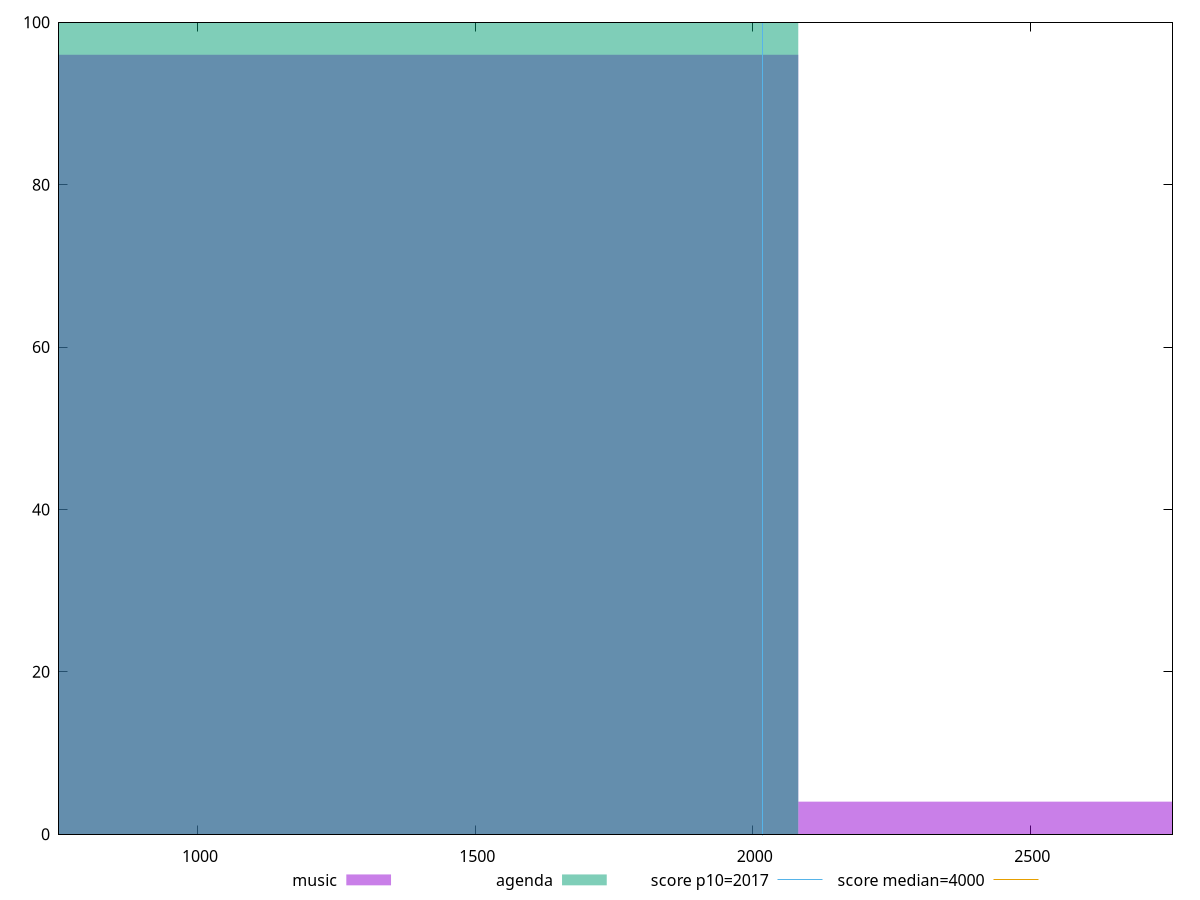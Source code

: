 reset

$music <<EOF
2775.9507872411536 4
1387.9753936205768 96
EOF

$agenda <<EOF
1387.9753936205768 100
EOF

set key outside below
set boxwidth 1387.9753936205768
set xrange [749.6200000000006:2756.391999999986]
set yrange [0:100]
set trange [0:100]
set style fill transparent solid 0.5 noborder

set parametric
set terminal svg size 640, 500 enhanced background rgb 'white'
set output "reports/report_00031_2021-02-24T23-18-18.084Z/mainthread-work-breakdown/comparison/histogram/0_vs_1.svg"

plot $music title "music" with boxes, \
     $agenda title "agenda" with boxes, \
     2017,t title "score p10=2017", \
     4000,t title "score median=4000"

reset
